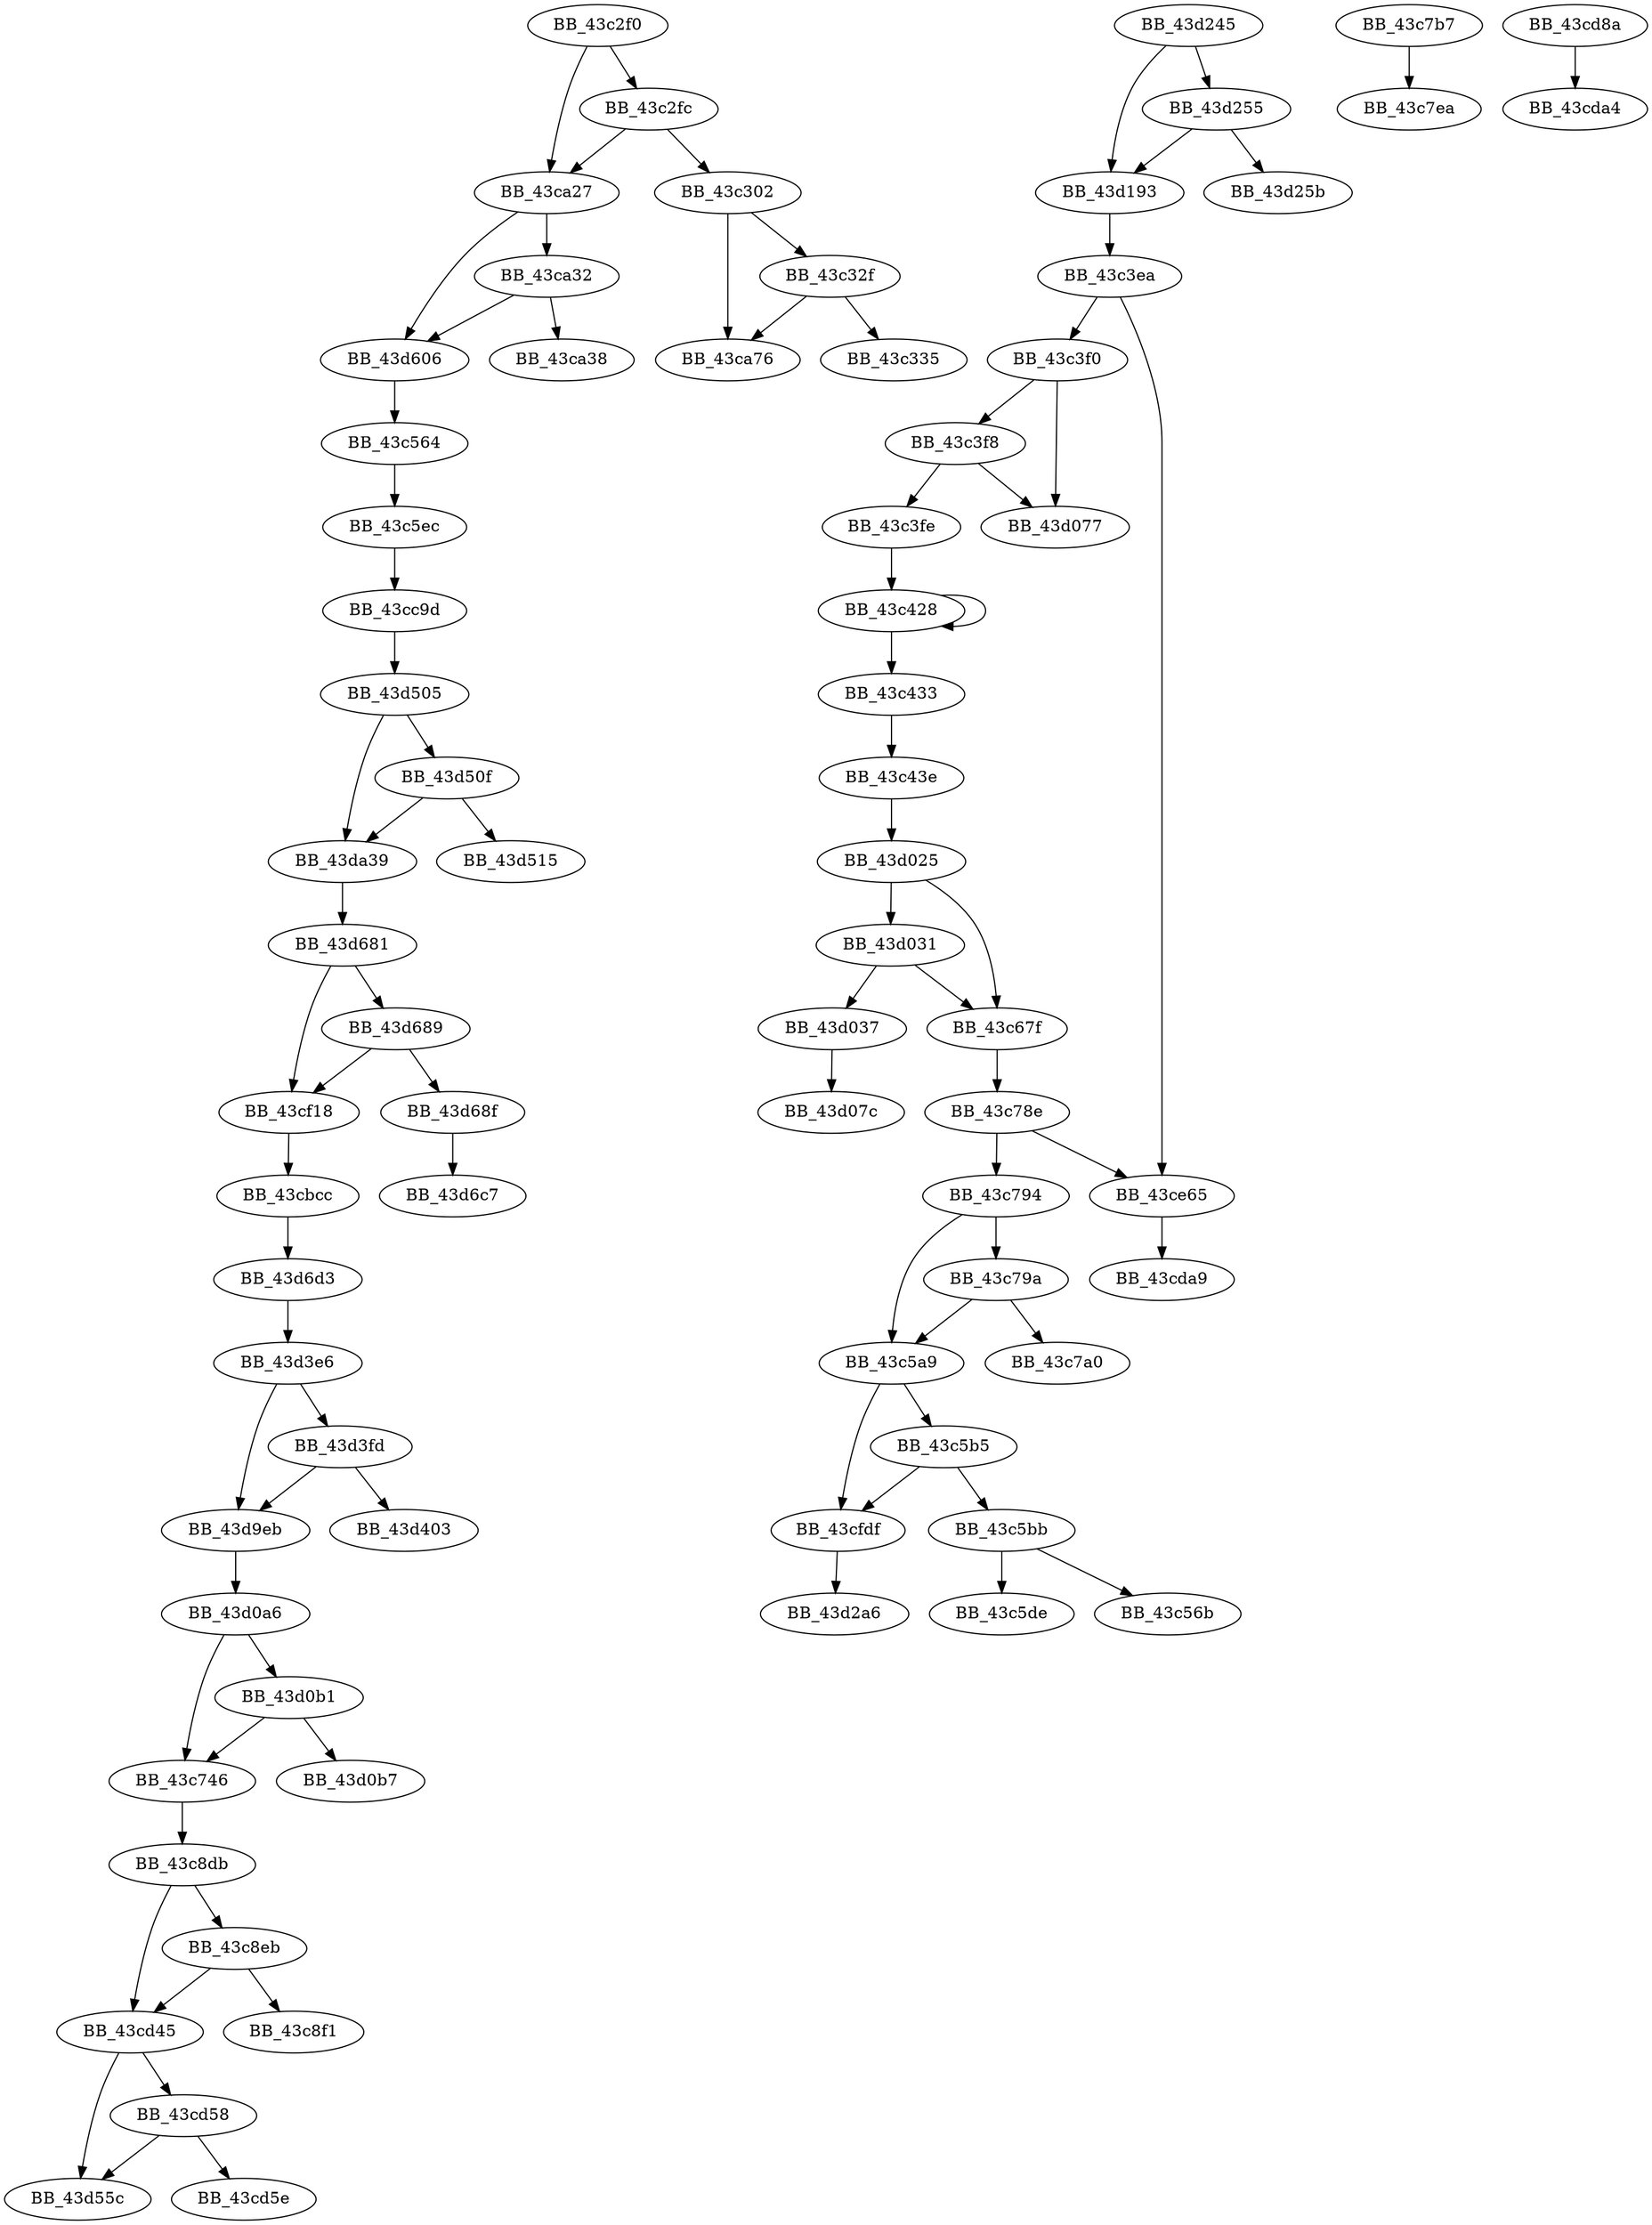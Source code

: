 DiGraph sub_43C2F0{
BB_43c2f0->BB_43c2fc
BB_43c2f0->BB_43ca27
BB_43c2fc->BB_43c302
BB_43c2fc->BB_43ca27
BB_43c302->BB_43c32f
BB_43c302->BB_43ca76
BB_43c32f->BB_43c335
BB_43c32f->BB_43ca76
BB_43c3ea->BB_43c3f0
BB_43c3ea->BB_43ce65
BB_43c3f0->BB_43c3f8
BB_43c3f0->BB_43d077
BB_43c3f8->BB_43c3fe
BB_43c3f8->BB_43d077
BB_43c3fe->BB_43c428
BB_43c428->BB_43c428
BB_43c428->BB_43c433
BB_43c433->BB_43c43e
BB_43c43e->BB_43d025
BB_43c564->BB_43c5ec
BB_43c5a9->BB_43c5b5
BB_43c5a9->BB_43cfdf
BB_43c5b5->BB_43c5bb
BB_43c5b5->BB_43cfdf
BB_43c5bb->BB_43c56b
BB_43c5bb->BB_43c5de
BB_43c5ec->BB_43cc9d
BB_43c67f->BB_43c78e
BB_43c746->BB_43c8db
BB_43c78e->BB_43c794
BB_43c78e->BB_43ce65
BB_43c794->BB_43c5a9
BB_43c794->BB_43c79a
BB_43c79a->BB_43c5a9
BB_43c79a->BB_43c7a0
BB_43c7b7->BB_43c7ea
BB_43c8db->BB_43c8eb
BB_43c8db->BB_43cd45
BB_43c8eb->BB_43c8f1
BB_43c8eb->BB_43cd45
BB_43ca27->BB_43ca32
BB_43ca27->BB_43d606
BB_43ca32->BB_43ca38
BB_43ca32->BB_43d606
BB_43cbcc->BB_43d6d3
BB_43cc9d->BB_43d505
BB_43cd45->BB_43cd58
BB_43cd45->BB_43d55c
BB_43cd58->BB_43cd5e
BB_43cd58->BB_43d55c
BB_43cd8a->BB_43cda4
BB_43ce65->BB_43cda9
BB_43cf18->BB_43cbcc
BB_43cfdf->BB_43d2a6
BB_43d025->BB_43c67f
BB_43d025->BB_43d031
BB_43d031->BB_43c67f
BB_43d031->BB_43d037
BB_43d037->BB_43d07c
BB_43d0a6->BB_43c746
BB_43d0a6->BB_43d0b1
BB_43d0b1->BB_43c746
BB_43d0b1->BB_43d0b7
BB_43d193->BB_43c3ea
BB_43d245->BB_43d193
BB_43d245->BB_43d255
BB_43d255->BB_43d193
BB_43d255->BB_43d25b
BB_43d3e6->BB_43d3fd
BB_43d3e6->BB_43d9eb
BB_43d3fd->BB_43d403
BB_43d3fd->BB_43d9eb
BB_43d505->BB_43d50f
BB_43d505->BB_43da39
BB_43d50f->BB_43d515
BB_43d50f->BB_43da39
BB_43d606->BB_43c564
BB_43d681->BB_43cf18
BB_43d681->BB_43d689
BB_43d689->BB_43cf18
BB_43d689->BB_43d68f
BB_43d68f->BB_43d6c7
BB_43d6d3->BB_43d3e6
BB_43d9eb->BB_43d0a6
BB_43da39->BB_43d681
}
